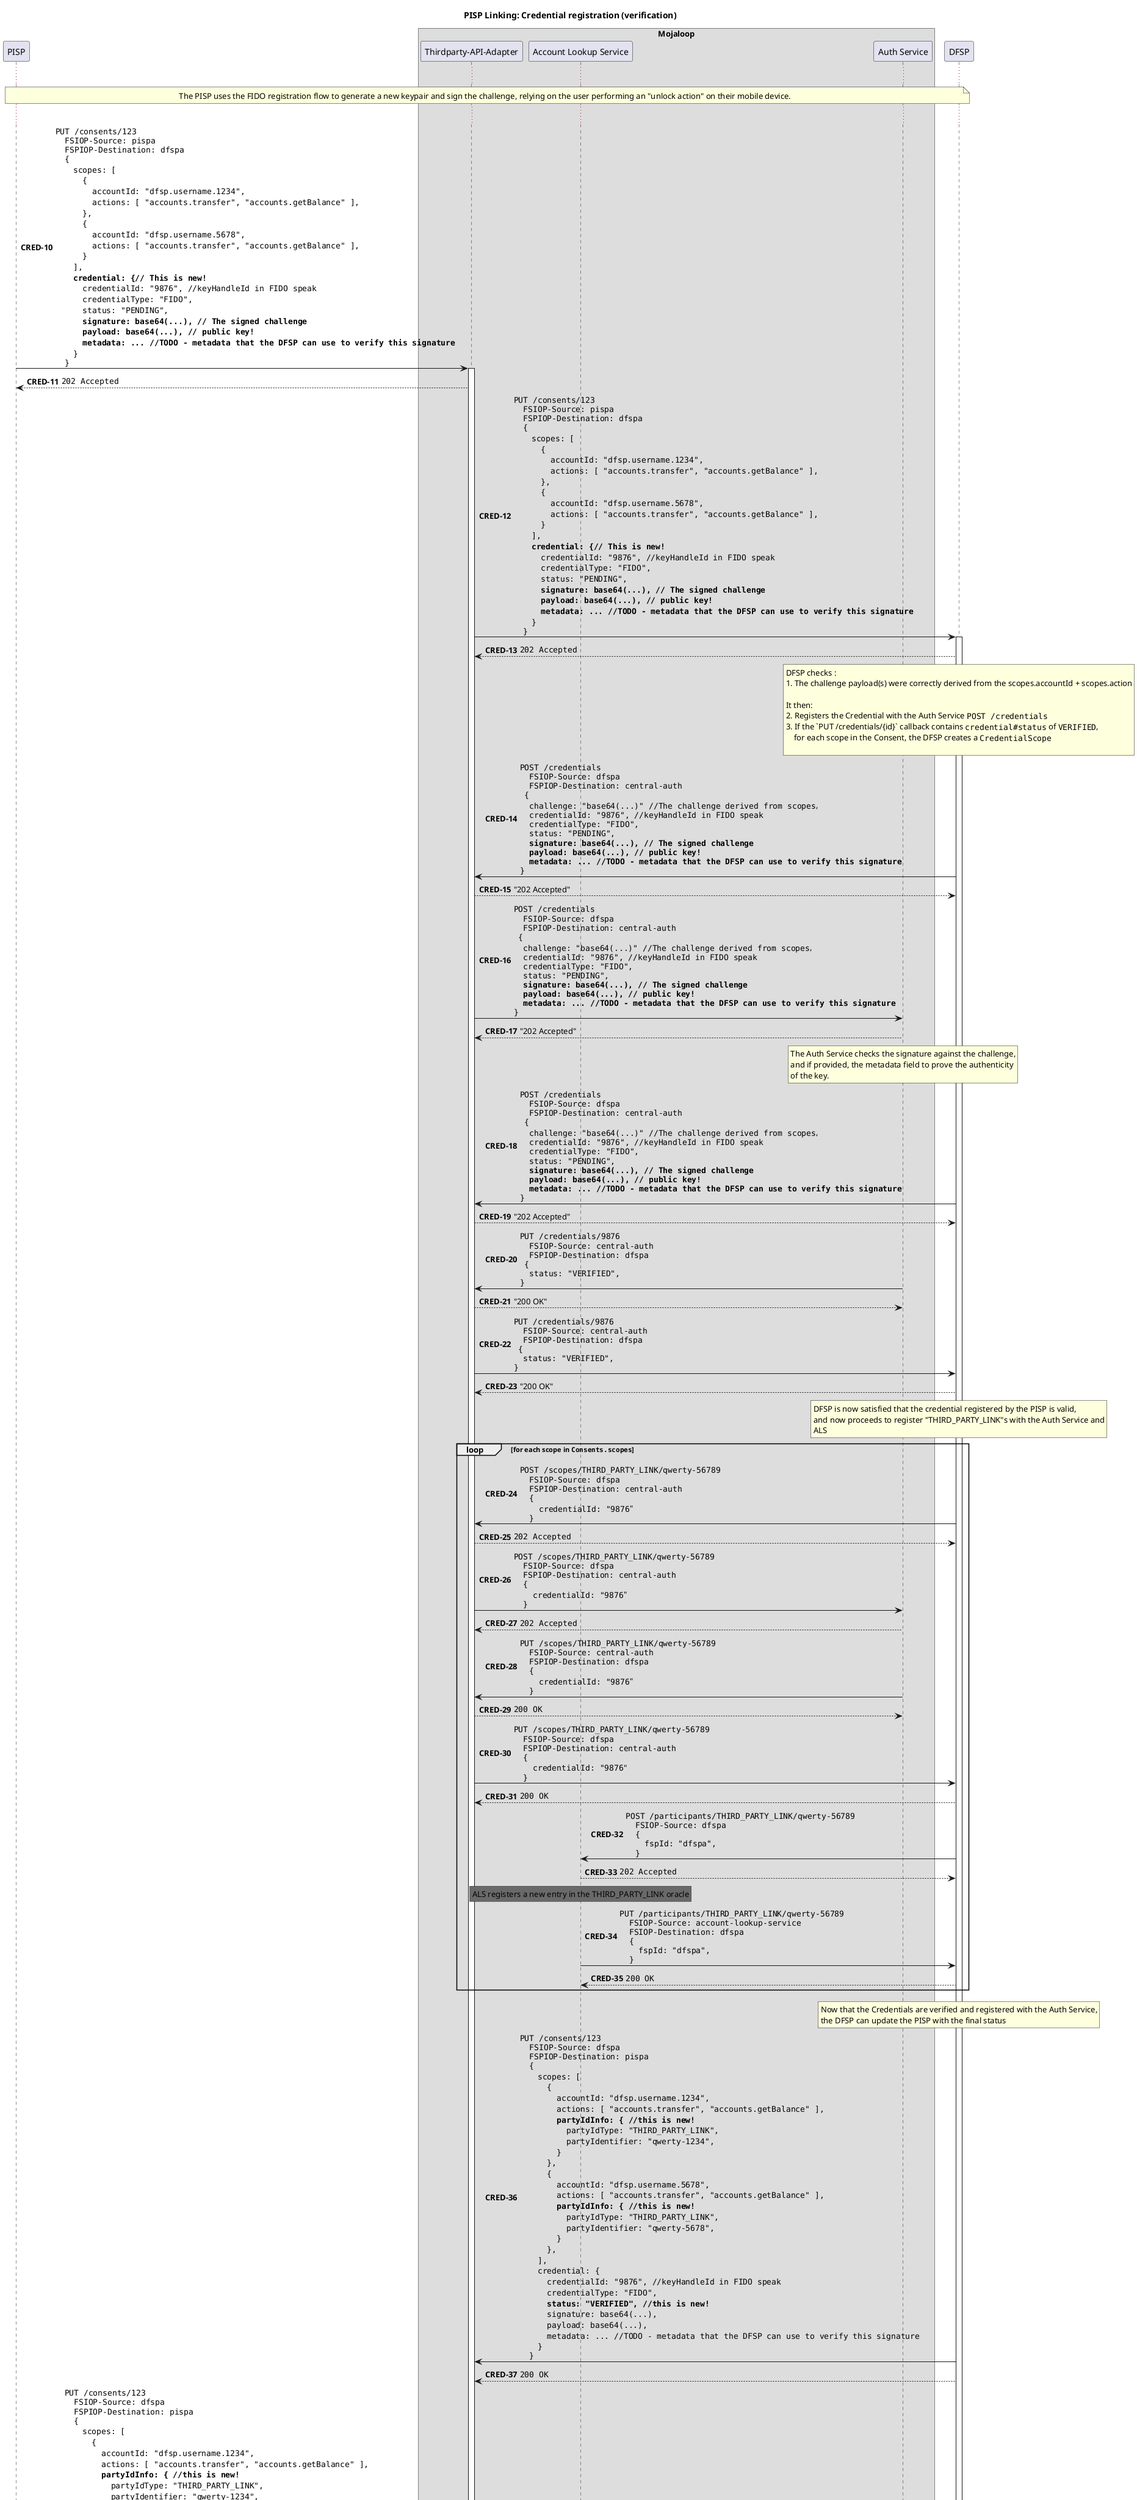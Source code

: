 @startuml

!pragma teoz true

title PISP Linking: Credential registration (verification)

participant "PISP" as PISP

box "Mojaloop"
    participant "Thirdparty-API-Adapter" as Switch
    participant "Account Lookup Service" as ALS
    participant "Auth Service" as Auth
end box

participant "DFSP" as DFSP

autonumber 10 "<b>CRED-#</b>"

...

note over PISP, DFSP
    The PISP uses the FIDO registration flow to generate a new keypair and sign the challenge, relying on the user performing an "unlock action" on their mobile device.
end note

...

PISP -> Switch ++: ""PUT /consents/123""\n\
""  FSIOP-Source: pispa""\n\
""  FSPIOP-Destination: dfspa""\n\
""  {""\n\
    ""  scopes: [""\n\
    ""    {""\n\
    ""      accountId: "dfsp.username.1234",""\n\
    ""      actions: [ "accounts.transfer", "accounts.getBalance" ],""\n\
    ""    },""\n\
    ""    {""\n\
    ""      accountId: "dfsp.username.5678",""\n\
    ""      actions: [ "accounts.transfer", "accounts.getBalance" ],""\n\
    ""    }""\n\
    ""  ],""\n\
    ""**  credential: {// This is new!**""\n\
    ""    credentialId: "9876", //keyHandleId in FIDO speak ""\n\
    ""    credentialType: "FIDO",""\n\
    ""    status: "PENDING",""\n\
    ""    **signature: base64(...), // The signed challenge**""\n\
    ""    **payload: base64(...), // public key!**""\n\
    ' Q3. Need to define this metadata better
    ""    **metadata: ... //TODO - metadata that the DFSP can use to verify this signature**""\n\
    ""  }""\n\
""  }""
Switch --> PISP: ""202 Accepted""
deactivate PISP


Switch -> DFSP ++: ""PUT /consents/123""\n\
""  FSIOP-Source: pispa""\n\
""  FSPIOP-Destination: dfspa""\n\
""  {""\n\
    ""  scopes: [""\n\
    ""    {""\n\
    ""      accountId: "dfsp.username.1234",""\n\
    ""      actions: [ "accounts.transfer", "accounts.getBalance" ],""\n\
    ""    },""\n\
    ""    {""\n\
    ""      accountId: "dfsp.username.5678",""\n\
    ""      actions: [ "accounts.transfer", "accounts.getBalance" ],""\n\
    ""    }""\n\
    ""  ],""\n\
    ""**  credential: {// This is new!**""\n\
    ""    credentialId: "9876", //keyHandleId in FIDO speak ""\n\
    ""    credentialType: "FIDO",""\n\
    ""    status: "PENDING",""\n\
    ""    **signature: base64(...), // The signed challenge**""\n\
    ""    **payload: base64(...), // public key!**""\n\
    ' Q3. Need to define this metadata better
    ""    **metadata: ... //TODO - metadata that the DFSP can use to verify this signature**""\n\
    ""  }""\n\
""  }""
DFSP --> Switch: ""202 Accepted""


rnote over DFSP
  DFSP checks :
  1. The challenge payload(s) were correctly derived from the scopes.accountId + scopes.action

  It then:
  2. Registers the Credential with the Auth Service ""POST /credentials""
  3. If the `PUT /credentials/{id}` callback contains ""credential#status"" of ""VERIFIED"",
      for each scope in the Consent, the DFSP creates a ""CredentialScope""

end note


DFSP -> Switch: ""POST /credentials"" \n\
""  FSIOP-Source: dfspa""\n\
""  FSPIOP-Destination: central-auth""\n\
"" { ""\n\
""  challenge: "base64(...)" //The challenge derived from scopes"",\n\
""  credentialId: "9876", //keyHandleId in FIDO speak ""\n\
""  credentialType: "FIDO",""\n\
""  status: "PENDING",""\n\
""  **signature: base64(...), // The signed challenge**""\n\
""  **payload: base64(...), // public key!**""\n\
' Q3. Need to define this metadata better
""  **metadata: ... //TODO - metadata that the DFSP can use to verify this signature**""\n\
""}""

Switch --> DFSP: "202 Accepted"


Switch -> Auth: ""POST /credentials"" \n\
""  FSIOP-Source: dfspa""\n\
""  FSPIOP-Destination: central-auth""\n\
"" { ""\n\
""  challenge: "base64(...)" //The challenge derived from scopes"",\n\
""  credentialId: "9876", //keyHandleId in FIDO speak ""\n\
""  credentialType: "FIDO",""\n\
""  status: "PENDING",""\n\
""  **signature: base64(...), // The signed challenge**""\n\
""  **payload: base64(...), // public key!**""\n\
' Q3. Need to define this metadata better
""  **metadata: ... //TODO - metadata that the DFSP can use to verify this signature**""\n\
""}""

Auth --> Switch: "202 Accepted"

rnote over Auth
  The Auth Service checks the signature against the challenge,
  and if provided, the metadata field to prove the authenticity
  of the key.
end note


DFSP -> Switch: ""POST /credentials"" \n\
""  FSIOP-Source: dfspa""\n\
""  FSPIOP-Destination: central-auth""\n\
"" { ""\n\
""  challenge: "base64(...)" //The challenge derived from scopes"",\n\
""  credentialId: "9876", //keyHandleId in FIDO speak ""\n\
""  credentialType: "FIDO",""\n\
""  status: "PENDING",""\n\
""  **signature: base64(...), // The signed challenge**""\n\
""  **payload: base64(...), // public key!**""\n\
' Q3. Need to define this metadata better
""  **metadata: ... //TODO - metadata that the DFSP can use to verify this signature**""\n\
""}""

Switch --> DFSP: "202 Accepted"


Auth -> Switch: ""PUT /credentials/9876"" \n\
""  FSIOP-Source: central-auth""\n\
""  FSPIOP-Destination: dfspa""\n\
"" { ""\n\
""  status: "VERIFIED",""\n\
""}""

Switch --> Auth: "200 OK"

Switch -> DFSP: ""PUT /credentials/9876"" \n\
""  FSIOP-Source: central-auth""\n\
""  FSPIOP-Destination: dfspa""\n\
"" { ""\n\
""  status: "VERIFIED",""\n\
""}""

DFSP --> Switch: "200 OK"

rnote over DFSP
  DFSP is now satisfied that the credential registered by the PISP is valid,
  and now proceeds to register "THIRD_PARTY_LINK"s with the Auth Service and
  ALS
end note

loop for each scope in ""Consents.scopes""

DFSP -> Switch: ""POST /scopes/THIRD_PARTY_LINK/qwerty-56789"" \n\
""  FSIOP-Source: dfspa""\n\
""  FSPIOP-Destination: central-auth""\n\
""  {""\n\
""    credentialId: "9876"""\n\
""  }""

Switch --> DFSP: ""202 Accepted""

Switch -> Auth: ""POST /scopes/THIRD_PARTY_LINK/qwerty-56789"" \n\
""  FSIOP-Source: dfspa""\n\
""  FSPIOP-Destination: central-auth""\n\
""  {""\n\
""    credentialId: "9876"""\n\
""  }""

Auth --> Switch: ""202 Accepted""


Auth -> Switch: ""PUT /scopes/THIRD_PARTY_LINK/qwerty-56789"" \n\
""  FSIOP-Source: central-auth""\n\
""  FSPIOP-Destination: dfspa""\n\
""  {""\n\
""    credentialId: "9876"""\n\
""  }""

Switch --> Auth: ""200 OK""
Switch -> DFSP: ""PUT /scopes/THIRD_PARTY_LINK/qwerty-56789"" \n\
""  FSIOP-Source: dfspa""\n\
""  FSPIOP-Destination: central-auth""\n\
""  {""\n\
""    credentialId: "9876"""\n\
""  }""

DFSP --> Switch: ""200 OK""

DFSP -> ALS: ""POST /participants/THIRD_PARTY_LINK/qwerty-56789"" \n\
""  FSIOP-Source: dfspa""\n\
""  {""\n\
""    fspId: "dfspa",""\n\
""  }""
ALS --> DFSP: ""202 Accepted""

rnote over ALS #DimGray
  ALS registers a new entry in the THIRD_PARTY_LINK oracle
end note

ALS -> DFSP: ""PUT /participants/THIRD_PARTY_LINK/qwerty-56789"" \n\
""  FSIOP-Source: account-lookup-service""\n\
""  FSIOP-Destination: dfspa""\n\
""  {""\n\
""    fspId: "dfspa",""\n\
""  }""
DFSP --> ALS: ""200 OK""

end

rnote over DFSP
  Now that the Credentials are verified and registered with the Auth Service,
  the DFSP can update the PISP with the final status
end note

DFSP -> Switch: ""PUT /consents/123""\n\
""  FSIOP-Source: dfspa""\n\
""  FSPIOP-Destination: pispa""\n\
""  {""\n\
    ""  scopes: [""\n\
    ""    {""\n\
    ""      accountId: "dfsp.username.1234",""\n\
    ""      actions: [ "accounts.transfer", "accounts.getBalance" ],""\n\
    ""      **partyIdInfo: { //this is new!** ""\n\
    ""        partyIdType: "THIRD_PARTY_LINK",""\n\
    ""        partyIdentifier: "qwerty-1234",""\n\
    ""      }""\n\
    ""    },""\n\
    ""    {""\n\
    ""      accountId: "dfsp.username.5678",""\n\
    ""      actions: [ "accounts.transfer", "accounts.getBalance" ],""\n\
    ""      **partyIdInfo: { //this is new!** ""\n\
    ""        partyIdType: "THIRD_PARTY_LINK",""\n\
    ""        partyIdentifier: "qwerty-5678",""\n\
    ""      }""\n\
    ""    },""\n\
    ""  ],""\n\
    ""  credential: {""\n\
    ""    credentialId: "9876", //keyHandleId in FIDO speak ""\n\
    ""    credentialType: "FIDO",""\n\
    ""    **status: "VERIFIED", //this is new!** ""\n\
    ""    signature: base64(...),""\n\
    ""    payload: base64(...),""\n\
    ' Q3. Need to define this metadata better
    ""    metadata: ... //TODO - metadata that the DFSP can use to verify this signature""\n\
    ""  }""\n\
""  }""
DFSP --> Switch: ""200 OK""

Switch -> PISP ++: ""PUT /consents/123""\n\
""  FSIOP-Source: dfspa""\n\
""  FSPIOP-Destination: pispa""\n\
""  {""\n\
    ""  scopes: [""\n\
    ""    {""\n\
    ""      accountId: "dfsp.username.1234",""\n\
    ""      actions: [ "accounts.transfer", "accounts.getBalance" ],""\n\
    ""      **partyIdInfo: { //this is new!** ""\n\
    ""        partyIdType: "THIRD_PARTY_LINK",""\n\
    ""        partyIdentifier: "qwerty-1234",""\n\
    ""      }""\n\
    ""    },""\n\
    ""    {""\n\
    ""      accountId: "dfsp.username.5678",""\n\
    ""      actions: [ "accounts.transfer", "accounts.getBalance" ],""\n\
    ""      **partyIdInfo: { //this is new!** ""\n\
    ""        partyIdType: "THIRD_PARTY_LINK",""\n\
    ""        partyIdentifier: "qwerty-5678",""\n\
    ""      }""\n\
    ""    },""\n\
    ""  ],""\n\
    ""  credential: {""\n\
    ""    credentialId: "9876", //keyHandleId in FIDO speak ""\n\
    ""    credentialType: "FIDO",""\n\
    ""    **status: "VERIFIED", //this is new!** ""\n\
    ""    signature: base64(...),""\n\
    ""    payload: base64(...),""\n\
    ' Q3. Need to define this metadata better
    ""    metadata: ... //TODO - metadata that the DFSP can use to verify this signature""\n\
    ""  }""\n\
""  }""
PISP --> Switch: ""200 OK""


note over PISP, DFSP
  Now we have a new identifier that the PISP can use to initiate transactions, a registered credential, and that credential is stored in the auth-service
end note


@enduml
